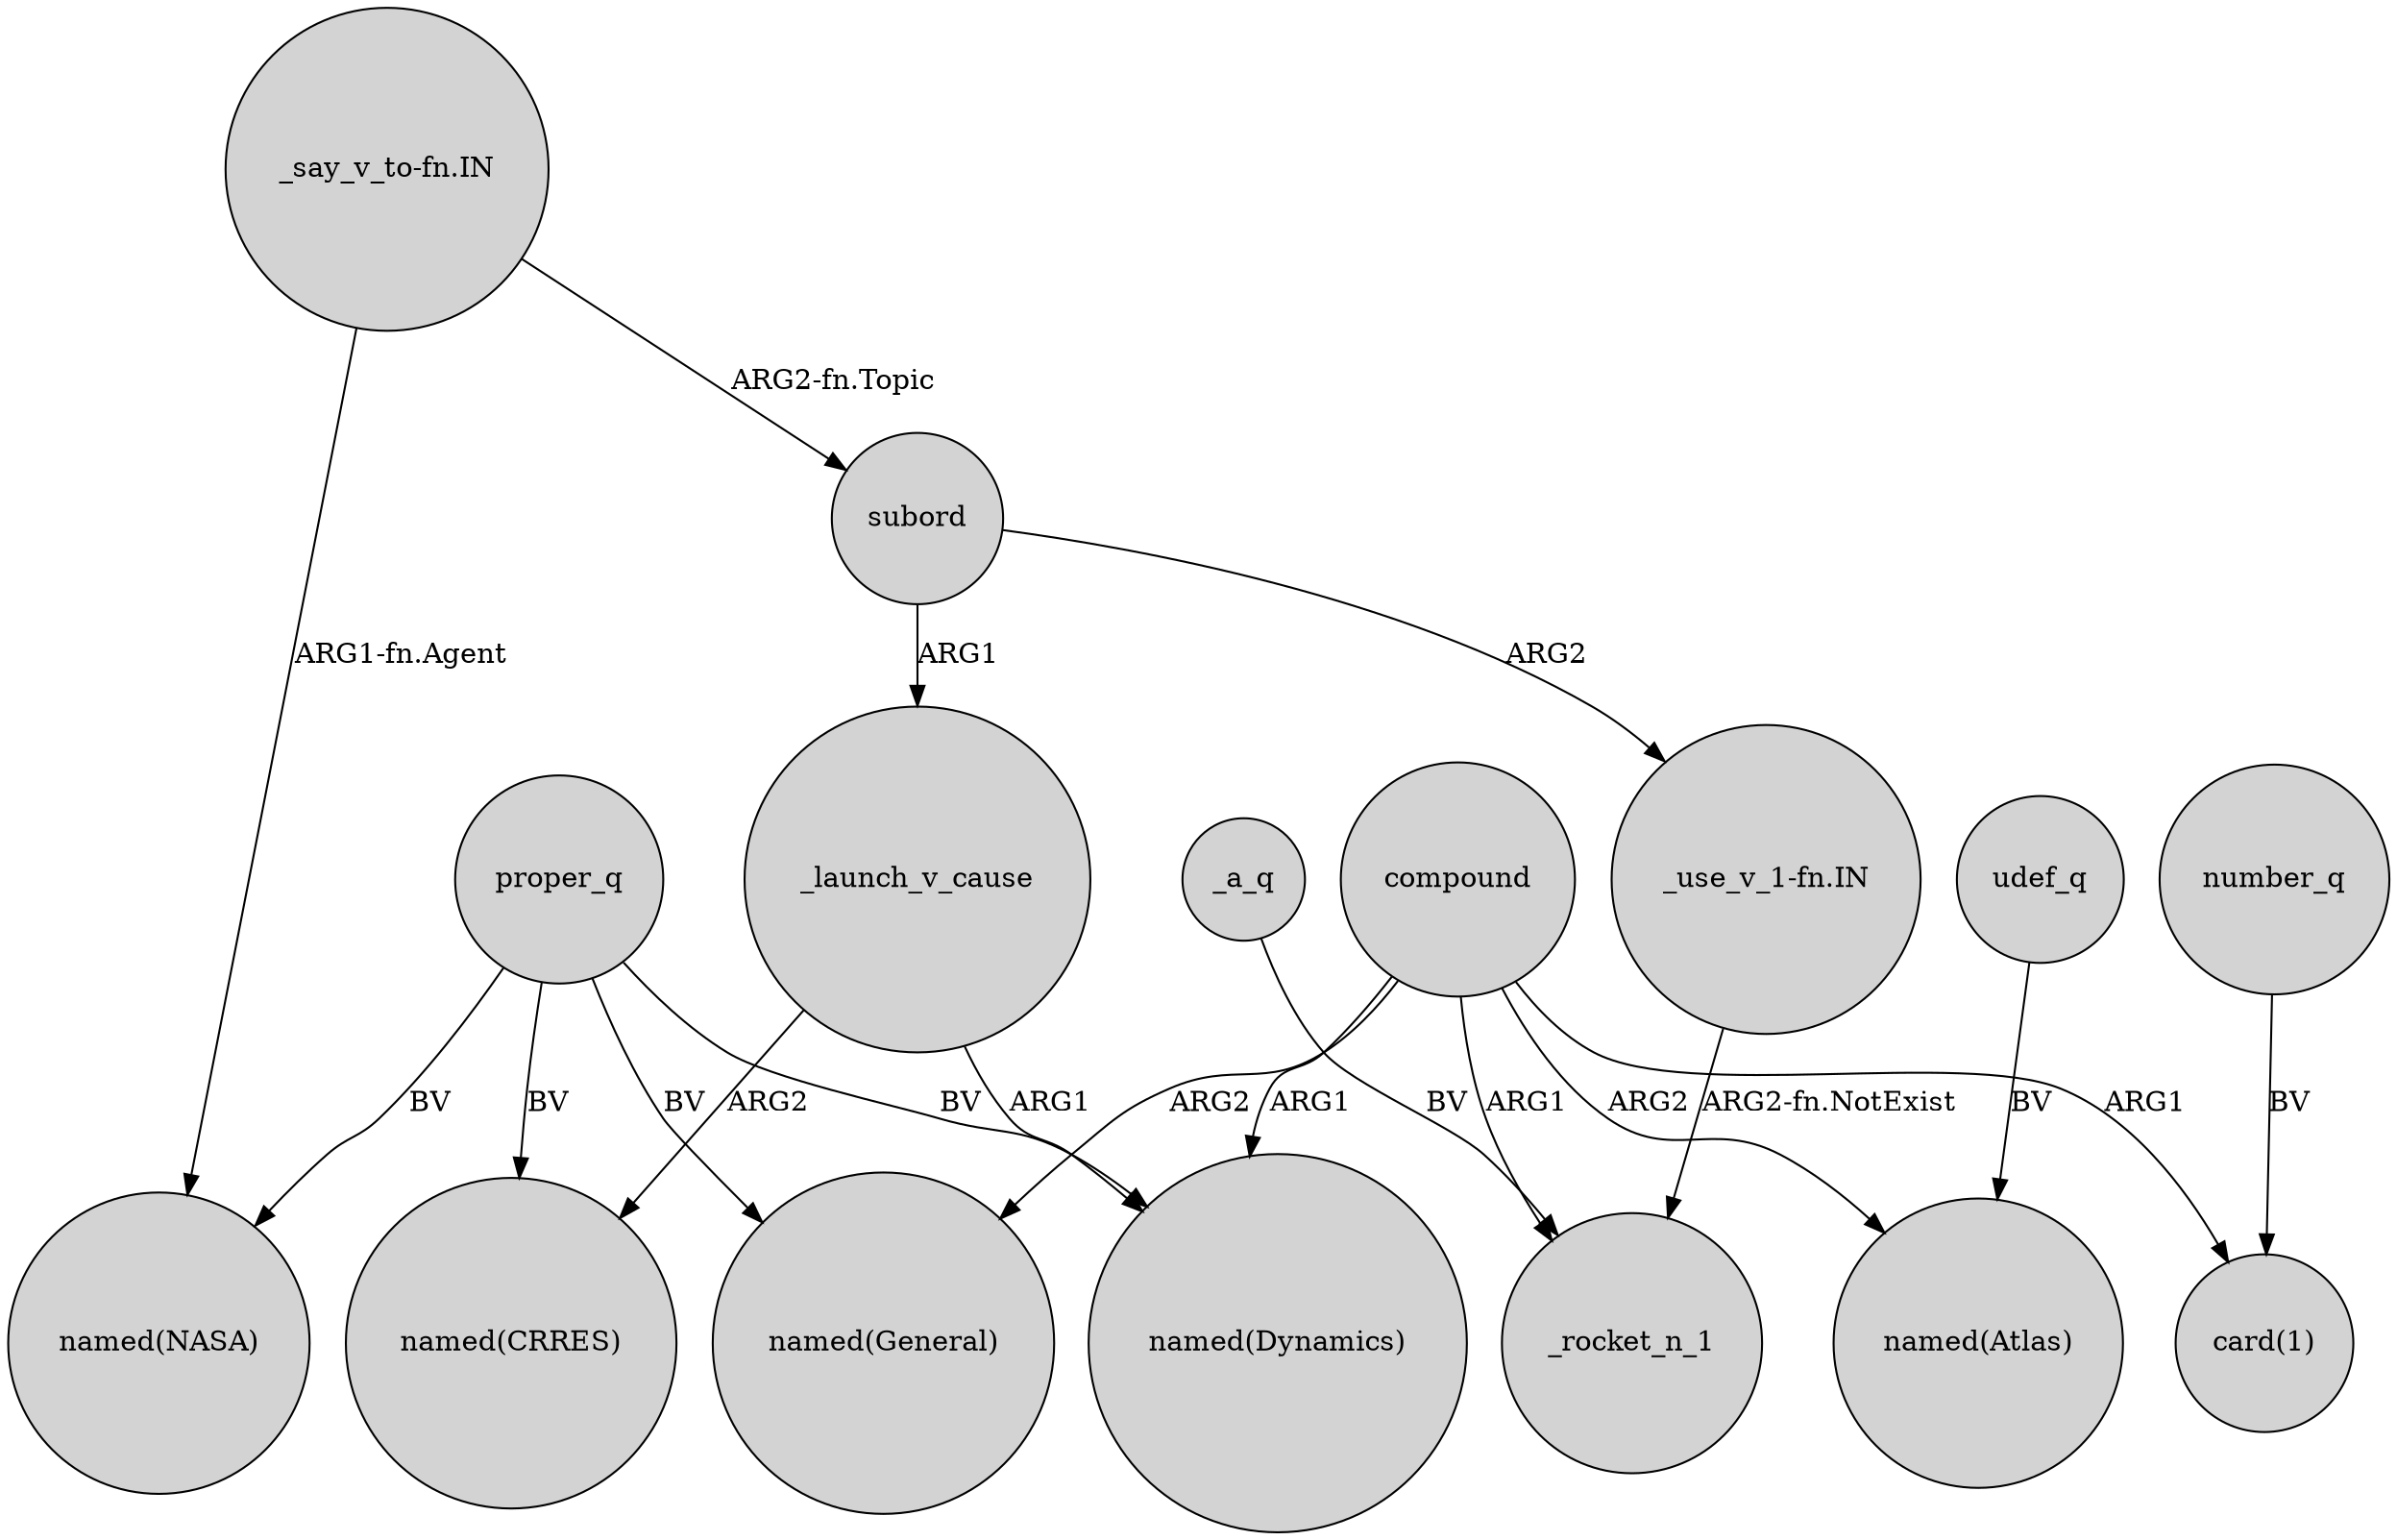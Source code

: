 digraph {
	node [shape=circle style=filled]
	"_use_v_1-fn.IN" -> _rocket_n_1 [label="ARG2-fn.NotExist"]
	proper_q -> "named(NASA)" [label=BV]
	proper_q -> "named(Dynamics)" [label=BV]
	proper_q -> "named(General)" [label=BV]
	compound -> "named(General)" [label=ARG2]
	subord -> "_use_v_1-fn.IN" [label=ARG2]
	compound -> _rocket_n_1 [label=ARG1]
	compound -> "named(Dynamics)" [label=ARG1]
	compound -> "named(Atlas)" [label=ARG2]
	_launch_v_cause -> "named(CRRES)" [label=ARG2]
	udef_q -> "named(Atlas)" [label=BV]
	"_say_v_to-fn.IN" -> subord [label="ARG2-fn.Topic"]
	proper_q -> "named(CRRES)" [label=BV]
	_launch_v_cause -> "named(Dynamics)" [label=ARG1]
	number_q -> "card(1)" [label=BV]
	compound -> "card(1)" [label=ARG1]
	subord -> _launch_v_cause [label=ARG1]
	"_say_v_to-fn.IN" -> "named(NASA)" [label="ARG1-fn.Agent"]
	_a_q -> _rocket_n_1 [label=BV]
}
